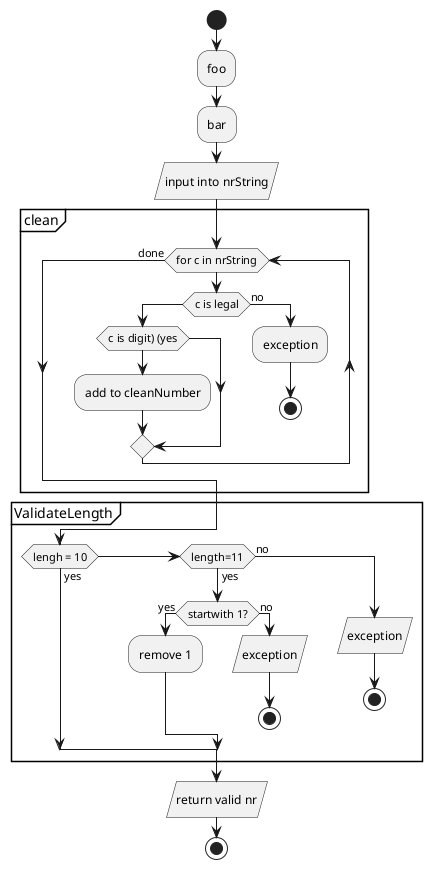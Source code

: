 @startuml
start
:foo;
:bar;
:input into nrString/
'clean and validate content
partition clean {
while (for c in nrString)
    if (c is legal)
        if (c is digit) (yes)
            :add to cleanNumber;
        endif
    else (no)
        :exception;
        stop
    endif
endwhile (done)

}
'validate length
partition ValidateLength {
    if (lengh = 10) then (yes)

    elseif(length=11) then (yes)
        if(startwith 1?) then (yes)
            :remove 1;
        else (no)
            :exception/
            stop
        endif
    else (no)
        :exception/
         stop
    endif
}
:return valid nr/
stop
@enduml
/'
If the phone number is less than 10 digits assume that it is bad number
If the phone number is 10 digits assume that it is good
If the phone number is 11 digits and the first number is 1, trim the 1 and use the last 10 digits
If the phone number is 11 digits and the first number is not 1, then it is a bad number
If the phone number is more than 11 digits assume that it is a bad number
Illegal character in phone number. Only digits, spaces, parentheses, hyphens or dots accepted.";
'/